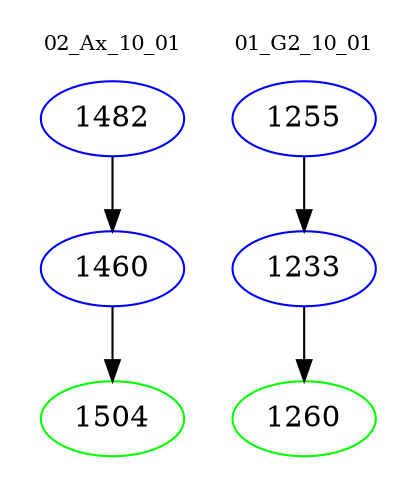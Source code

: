 digraph{
subgraph cluster_0 {
color = white
label = "02_Ax_10_01";
fontsize=10;
T0_1482 [label="1482", color="blue"]
T0_1482 -> T0_1460 [color="black"]
T0_1460 [label="1460", color="blue"]
T0_1460 -> T0_1504 [color="black"]
T0_1504 [label="1504", color="green"]
}
subgraph cluster_1 {
color = white
label = "01_G2_10_01";
fontsize=10;
T1_1255 [label="1255", color="blue"]
T1_1255 -> T1_1233 [color="black"]
T1_1233 [label="1233", color="blue"]
T1_1233 -> T1_1260 [color="black"]
T1_1260 [label="1260", color="green"]
}
}
